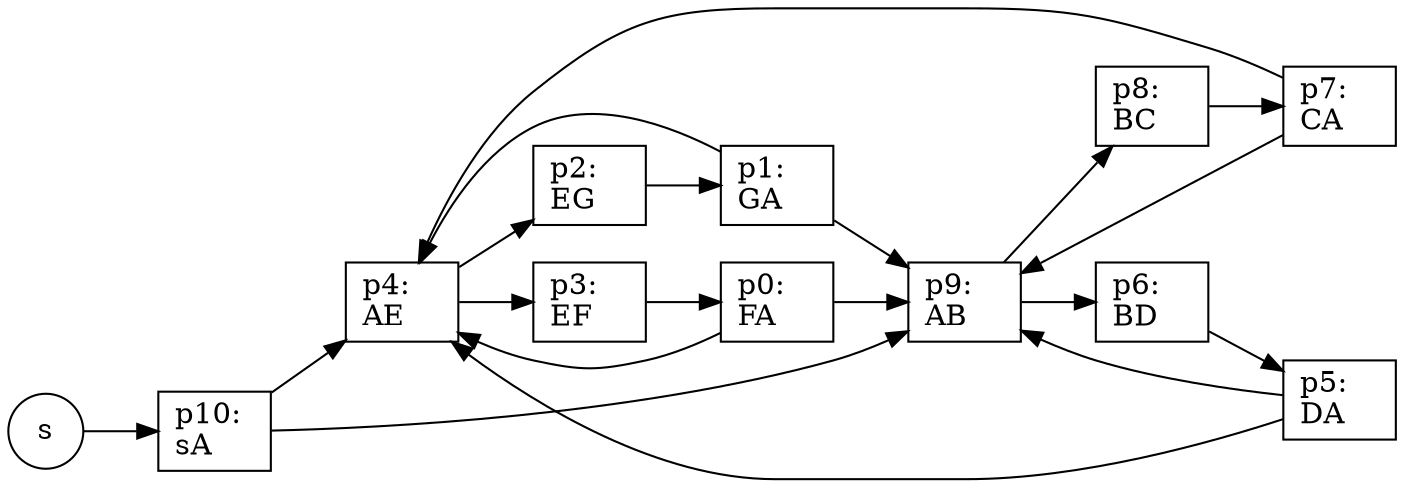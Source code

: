 digraph PathGraph {
    rankdir=LR;
    node [shape="rectangle"];
    s [shape="circle"];
    0 [label="p0:\lFA\l"];
    1 [label="p1:\lGA\l"];
    2 [label="p2:\lEG\l"];
    3 [label="p3:\lEF\l"];
    4 [label="p4:\lAE\l"];
    5 [label="p5:\lDA\l"];
    6 [label="p6:\lBD\l"];
    7 [label="p7:\lCA\l"];
    8 [label="p8:\lBC\l"];
    9 [label="p9:\lAB\l"];
    10 [label="p10:\lsA\l"];
    s -> 10;
    0 -> 9;
    0 -> 4;
    1 -> 9;
    1 -> 4;
    2 -> 1;
    3 -> 0;
    4 -> 3;
    4 -> 2;
    5 -> 9;
    5 -> 4;
    6 -> 5;
    7 -> 9;
    7 -> 4;
    8 -> 7;
    9 -> 8;
    9 -> 6;
    10 -> 9;
    10 -> 4;
}